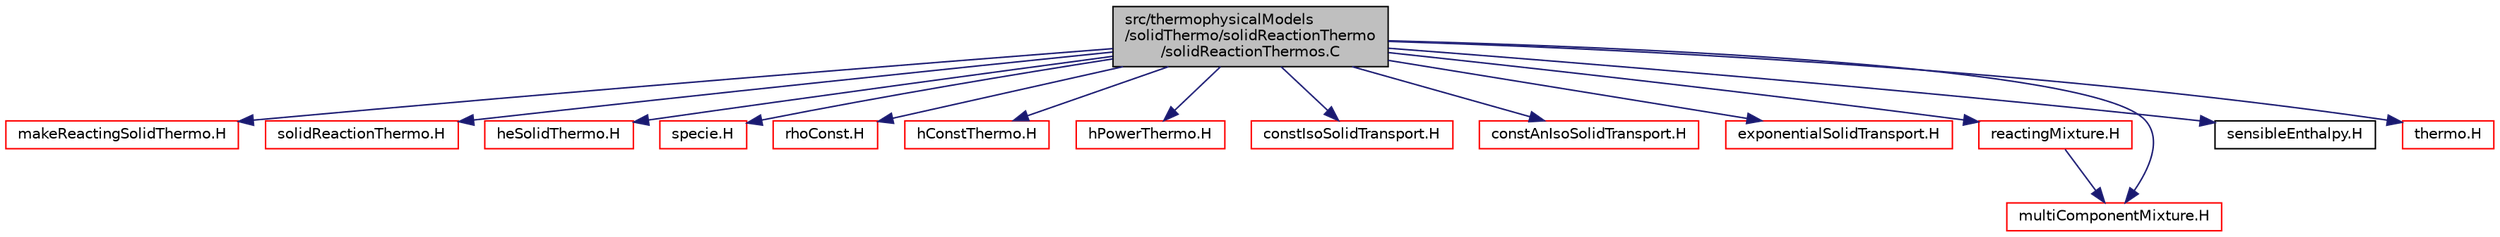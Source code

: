 digraph "src/thermophysicalModels/solidThermo/solidReactionThermo/solidReactionThermos.C"
{
  bgcolor="transparent";
  edge [fontname="Helvetica",fontsize="10",labelfontname="Helvetica",labelfontsize="10"];
  node [fontname="Helvetica",fontsize="10",shape=record];
  Node1 [label="src/thermophysicalModels\l/solidThermo/solidReactionThermo\l/solidReactionThermos.C",height=0.2,width=0.4,color="black", fillcolor="grey75", style="filled", fontcolor="black"];
  Node1 -> Node2 [color="midnightblue",fontsize="10",style="solid",fontname="Helvetica"];
  Node2 [label="makeReactingSolidThermo.H",height=0.2,width=0.4,color="red",URL="$a10253.html",tooltip="Macros for creating reacting solid thermo packages. "];
  Node1 -> Node3 [color="midnightblue",fontsize="10",style="solid",fontname="Helvetica"];
  Node3 [label="solidReactionThermo.H",height=0.2,width=0.4,color="red",URL="$a10255.html"];
  Node1 -> Node4 [color="midnightblue",fontsize="10",style="solid",fontname="Helvetica"];
  Node4 [label="heSolidThermo.H",height=0.2,width=0.4,color="red",URL="$a10258.html"];
  Node1 -> Node5 [color="midnightblue",fontsize="10",style="solid",fontname="Helvetica"];
  Node5 [label="specie.H",height=0.2,width=0.4,color="red",URL="$a10333.html"];
  Node1 -> Node6 [color="midnightblue",fontsize="10",style="solid",fontname="Helvetica"];
  Node6 [label="rhoConst.H",height=0.2,width=0.4,color="red",URL="$a10288.html"];
  Node1 -> Node7 [color="midnightblue",fontsize="10",style="solid",fontname="Helvetica"];
  Node7 [label="hConstThermo.H",height=0.2,width=0.4,color="red",URL="$a10342.html"];
  Node1 -> Node8 [color="midnightblue",fontsize="10",style="solid",fontname="Helvetica"];
  Node8 [label="hPowerThermo.H",height=0.2,width=0.4,color="red",URL="$a10348.html"];
  Node1 -> Node9 [color="midnightblue",fontsize="10",style="solid",fontname="Helvetica"];
  Node9 [label="constIsoSolidTransport.H",height=0.2,width=0.4,color="red",URL="$a10245.html"];
  Node1 -> Node10 [color="midnightblue",fontsize="10",style="solid",fontname="Helvetica"];
  Node10 [label="constAnIsoSolidTransport.H",height=0.2,width=0.4,color="red",URL="$a10242.html"];
  Node1 -> Node11 [color="midnightblue",fontsize="10",style="solid",fontname="Helvetica"];
  Node11 [label="exponentialSolidTransport.H",height=0.2,width=0.4,color="red",URL="$a10248.html"];
  Node1 -> Node12 [color="midnightblue",fontsize="10",style="solid",fontname="Helvetica"];
  Node12 [label="reactingMixture.H",height=0.2,width=0.4,color="red",URL="$a10198.html"];
  Node12 -> Node13 [color="midnightblue",fontsize="10",style="solid",fontname="Helvetica"];
  Node13 [label="multiComponentMixture.H",height=0.2,width=0.4,color="red",URL="$a10196.html"];
  Node1 -> Node13 [color="midnightblue",fontsize="10",style="solid",fontname="Helvetica"];
  Node1 -> Node14 [color="midnightblue",fontsize="10",style="solid",fontname="Helvetica"];
  Node14 [label="sensibleEnthalpy.H",height=0.2,width=0.4,color="black",URL="$a10356.html"];
  Node1 -> Node15 [color="midnightblue",fontsize="10",style="solid",fontname="Helvetica"];
  Node15 [label="thermo.H",height=0.2,width=0.4,color="red",URL="$a10359.html"];
}
